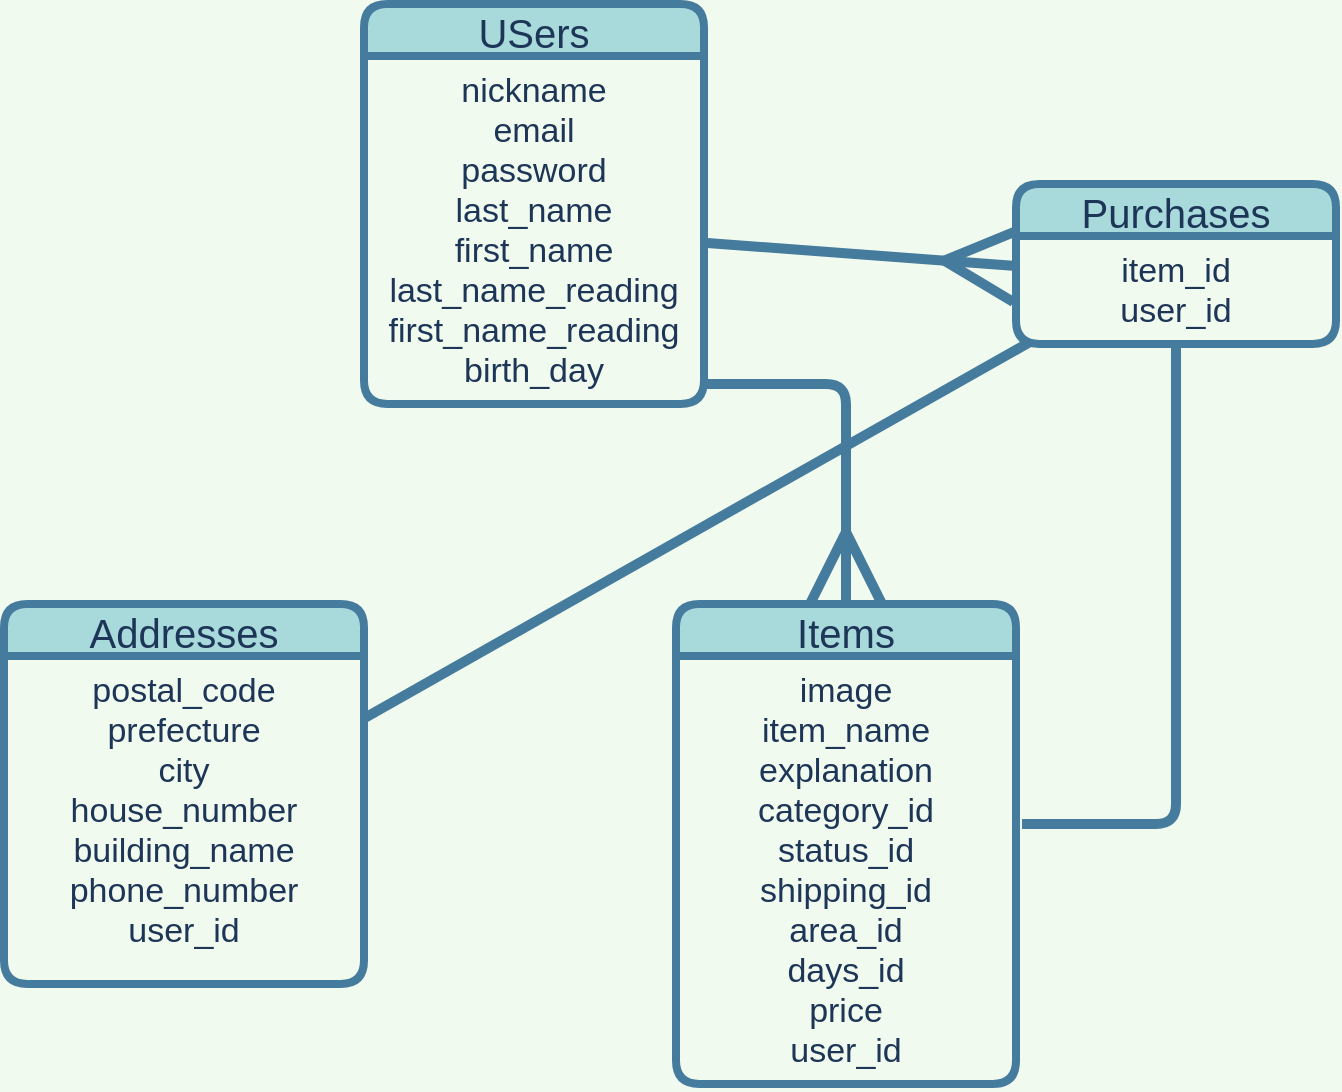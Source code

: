 <mxfile version="13.10.0" type="embed">
    <diagram id="lF-s3Sog6GxGbShrsrFU" name="ページ1">
        <mxGraphModel dx="422" dy="585" grid="1" gridSize="10" guides="1" tooltips="1" connect="1" arrows="1" fold="1" page="1" pageScale="1" pageWidth="827" pageHeight="1169" background="#F1FAEE" math="0" shadow="0">
            <root>
                <mxCell id="0"/>
                <mxCell id="1" parent="0"/>
                <mxCell id="20" value="USers" style="swimlane;fontStyle=0;childLayout=stackLayout;horizontal=1;startSize=26;horizontalStack=0;resizeParent=1;resizeParentMax=0;resizeLast=0;collapsible=1;marginBottom=0;align=center;fontSize=20;labelBackgroundColor=none;fillColor=#A8DADC;fontColor=#1D3557;strokeWidth=4;strokeColor=#457B9D;rounded=1;" vertex="1" parent="1">
                    <mxGeometry x="244" y="20" width="170" height="200" as="geometry"/>
                </mxCell>
                <mxCell id="21" value="nickname&#10;email&#10;password&#10;last_name&#10;first_name&#10;last_name_reading&#10;first_name_reading&#10;birth_day&#10;" style="text;strokeColor=none;fillColor=none;spacingLeft=4;spacingRight=4;overflow=hidden;rotatable=0;points=[[0,0.5],[1,0.5]];portConstraint=eastwest;fontSize=17;align=center;fontColor=#1D3557;rounded=1;" vertex="1" parent="20">
                    <mxGeometry y="26" width="170" height="174" as="geometry"/>
                </mxCell>
                <mxCell id="28" value="Items" style="swimlane;fontStyle=0;childLayout=stackLayout;horizontal=1;startSize=26;horizontalStack=0;resizeParent=1;resizeParentMax=0;resizeLast=0;collapsible=1;marginBottom=0;align=center;fontSize=20;labelBackgroundColor=none;strokeWidth=4;fillColor=#A8DADC;fontColor=#1D3557;strokeColor=#457B9D;rounded=1;" vertex="1" parent="1">
                    <mxGeometry x="400" y="320" width="170" height="240" as="geometry"/>
                </mxCell>
                <mxCell id="31" value="image&#10;item_name&#10;explanation&#10;category_id&#10;status_id&#10;shipping_id&#10;area_id&#10;days_id&#10;price&#10;user_id" style="text;strokeColor=none;fillColor=none;spacingLeft=4;spacingRight=4;overflow=hidden;rotatable=0;points=[[0,0.5],[1,0.5]];portConstraint=eastwest;fontSize=17;align=center;fontColor=#1D3557;rounded=1;" vertex="1" parent="28">
                    <mxGeometry y="26" width="170" height="214" as="geometry"/>
                </mxCell>
                <mxCell id="32" value="Addresses" style="swimlane;fontStyle=0;childLayout=stackLayout;horizontal=1;startSize=26;horizontalStack=0;resizeParent=1;resizeParentMax=0;resizeLast=0;collapsible=1;marginBottom=0;align=center;fontSize=20;labelBackgroundColor=none;strokeWidth=4;fillColor=#A8DADC;fontColor=#1D3557;strokeColor=#457B9D;rounded=1;" vertex="1" parent="1">
                    <mxGeometry x="64" y="320" width="180" height="190" as="geometry"/>
                </mxCell>
                <mxCell id="35" value="postal_code&#10;prefecture&#10;city&#10;house_number&#10;building_name&#10;phone_number&#10;user_id" style="text;strokeColor=none;fillColor=none;spacingLeft=4;spacingRight=4;overflow=hidden;rotatable=0;points=[[0,0.5],[1,0.5]];portConstraint=eastwest;fontSize=17;align=center;fontColor=#1D3557;rounded=1;" vertex="1" parent="32">
                    <mxGeometry y="26" width="180" height="164" as="geometry"/>
                </mxCell>
                <mxCell id="40" value="Purchases" style="swimlane;fontStyle=0;childLayout=stackLayout;horizontal=1;startSize=26;horizontalStack=0;resizeParent=1;resizeParentMax=0;resizeLast=0;collapsible=1;marginBottom=0;align=center;fontSize=20;labelBackgroundColor=none;strokeWidth=4;fillColor=#A8DADC;fontColor=#1D3557;strokeColor=#457B9D;rounded=1;" vertex="1" parent="1">
                    <mxGeometry x="570" y="110" width="160" height="80" as="geometry"/>
                </mxCell>
                <mxCell id="55" style="edgeStyle=none;orthogonalLoop=1;jettySize=auto;html=1;entryX=0;entryY=0.278;entryDx=0;entryDy=0;entryPerimeter=0;endSize=30;strokeWidth=5;fontSize=20;endArrow=ERmany;endFill=0;strokeColor=#457B9D;fontColor=#1D3557;labelBackgroundColor=#F1FAEE;" edge="1" parent="1" source="21" target="43">
                    <mxGeometry relative="1" as="geometry"/>
                </mxCell>
                <mxCell id="56" style="edgeStyle=none;orthogonalLoop=1;jettySize=auto;html=1;endArrow=none;endFill=0;endSize=20;strokeWidth=5;fontSize=20;strokeColor=#457B9D;fontColor=#1D3557;labelBackgroundColor=#F1FAEE;" edge="1" parent="1" source="43">
                    <mxGeometry relative="1" as="geometry">
                        <mxPoint x="573" y="430" as="targetPoint"/>
                        <Array as="points">
                            <mxPoint x="650" y="430"/>
                        </Array>
                    </mxGeometry>
                </mxCell>
                <mxCell id="43" value="item_id&#10;user_id&#10;" style="text;strokeColor=none;fillColor=none;spacingLeft=4;spacingRight=4;overflow=hidden;rotatable=0;points=[[0,0.5],[1,0.5]];portConstraint=eastwest;fontSize=17;align=center;fontColor=#1D3557;rounded=1;" vertex="1" parent="1">
                    <mxGeometry x="570" y="136" width="160" height="54" as="geometry"/>
                </mxCell>
                <mxCell id="58" style="edgeStyle=none;orthogonalLoop=1;jettySize=auto;html=1;entryX=0.5;entryY=0;entryDx=0;entryDy=0;endArrow=ERmany;endFill=0;endSize=30;strokeWidth=5;fontSize=20;strokeColor=#457B9D;fontColor=#1D3557;labelBackgroundColor=#F1FAEE;" edge="1" parent="1" target="28">
                    <mxGeometry relative="1" as="geometry">
                        <mxPoint x="415" y="210" as="sourcePoint"/>
                        <Array as="points">
                            <mxPoint x="485" y="210"/>
                        </Array>
                    </mxGeometry>
                </mxCell>
                <mxCell id="60" style="edgeStyle=none;orthogonalLoop=1;jettySize=auto;html=1;entryX=0.044;entryY=0.981;entryDx=0;entryDy=0;endArrow=none;endFill=0;endSize=30;strokeWidth=5;fontSize=20;strokeColor=#457B9D;fontColor=#1D3557;labelBackgroundColor=#F1FAEE;entryPerimeter=0;" edge="1" parent="1" source="35" target="43">
                    <mxGeometry relative="1" as="geometry"/>
                </mxCell>
            </root>
        </mxGraphModel>
    </diagram>
</mxfile>